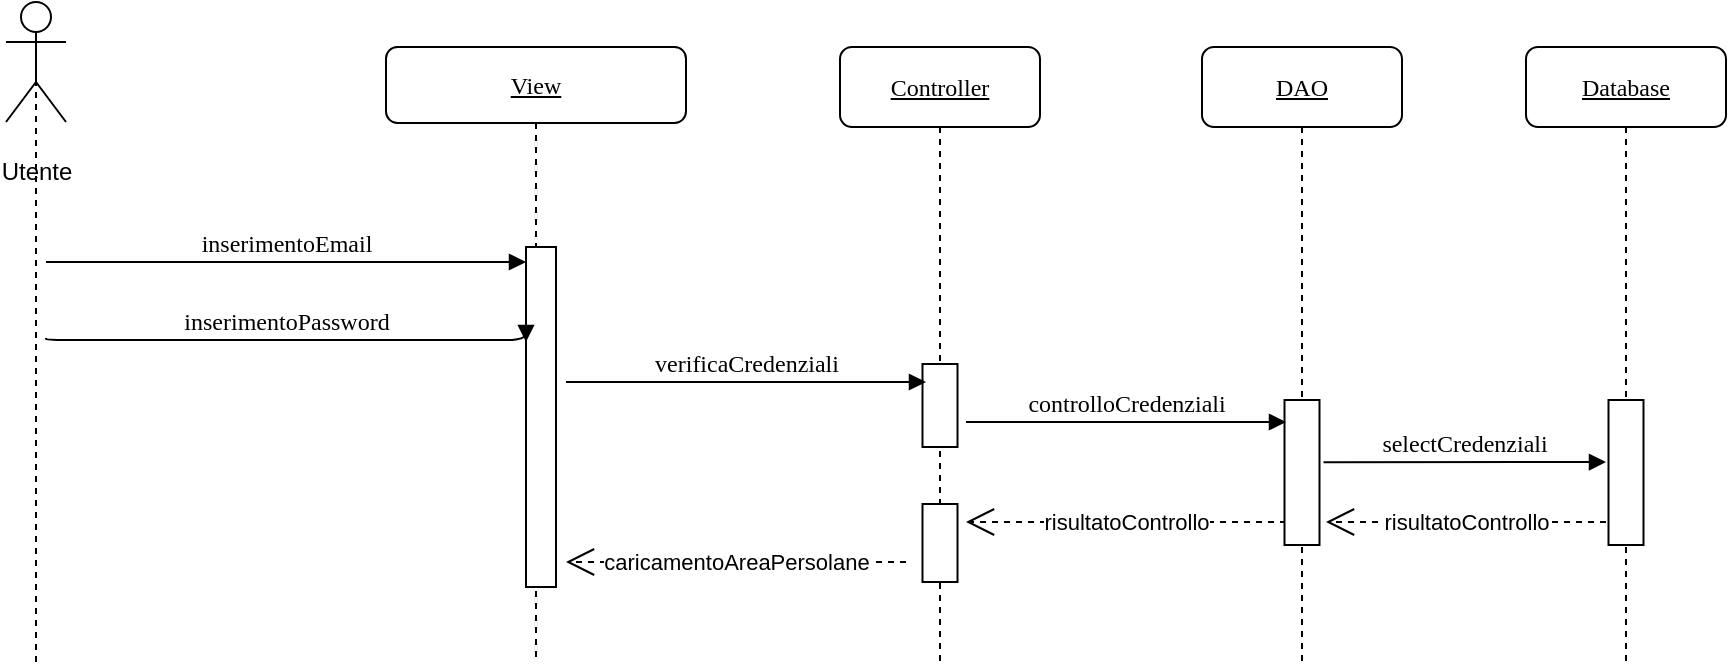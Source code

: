 <mxfile version="21.8.0" type="device">
  <diagram name="Page-1" id="13e1069c-82ec-6db2-03f1-153e76fe0fe0">
    <mxGraphModel dx="1358" dy="587" grid="1" gridSize="10" guides="1" tooltips="1" connect="1" arrows="1" fold="1" page="1" pageScale="1" pageWidth="1100" pageHeight="850" background="none" math="0" shadow="0">
      <root>
        <mxCell id="0" />
        <mxCell id="1" parent="0" />
        <mxCell id="7baba1c4bc27f4b0-2" value="&lt;u&gt;Controller&lt;/u&gt;" style="shape=umlLifeline;perimeter=lifelinePerimeter;whiteSpace=wrap;html=1;container=1;collapsible=0;recursiveResize=0;outlineConnect=0;rounded=1;shadow=0;comic=0;labelBackgroundColor=none;strokeWidth=1;fontFamily=Verdana;fontSize=12;align=center;" parent="1" vertex="1">
          <mxGeometry x="487" y="52.5" width="100" height="307.5" as="geometry" />
        </mxCell>
        <mxCell id="RgK95_hisoFLhIq8c-8G-178" value="" style="html=1;points=[];perimeter=orthogonalPerimeter;rounded=0;shadow=0;comic=0;labelBackgroundColor=none;strokeWidth=1;fontFamily=Verdana;fontSize=12;align=center;" parent="7baba1c4bc27f4b0-2" vertex="1">
          <mxGeometry x="41.25" y="158.5" width="17.5" height="41.5" as="geometry" />
        </mxCell>
        <mxCell id="tc6iRvROomnDnRy-mmxo-6" value="" style="html=1;points=[];perimeter=orthogonalPerimeter;rounded=0;shadow=0;comic=0;labelBackgroundColor=none;strokeWidth=1;fontFamily=Verdana;fontSize=12;align=center;" vertex="1" parent="7baba1c4bc27f4b0-2">
          <mxGeometry x="41.25" y="228.5" width="17.5" height="39" as="geometry" />
        </mxCell>
        <mxCell id="tc6iRvROomnDnRy-mmxo-7" value="risultatoControllo" style="endArrow=open;endSize=12;dashed=1;html=1;rounded=0;" edge="1" parent="7baba1c4bc27f4b0-2">
          <mxGeometry width="160" relative="1" as="geometry">
            <mxPoint x="223" y="237.5" as="sourcePoint" />
            <mxPoint x="63" y="237.5" as="targetPoint" />
          </mxGeometry>
        </mxCell>
        <mxCell id="7baba1c4bc27f4b0-8" value="&lt;u&gt;View&lt;/u&gt;" style="shape=umlLifeline;perimeter=lifelinePerimeter;whiteSpace=wrap;html=1;container=1;collapsible=0;recursiveResize=0;outlineConnect=0;rounded=1;shadow=0;comic=0;labelBackgroundColor=none;strokeWidth=1;fontFamily=Verdana;fontSize=12;align=center;size=38;" parent="1" vertex="1">
          <mxGeometry x="260" y="52.5" width="150" height="307.5" as="geometry" />
        </mxCell>
        <mxCell id="7baba1c4bc27f4b0-9" value="" style="html=1;points=[];perimeter=orthogonalPerimeter;rounded=0;shadow=0;comic=0;labelBackgroundColor=none;strokeWidth=1;fontFamily=Verdana;fontSize=12;align=center;" parent="7baba1c4bc27f4b0-8" vertex="1">
          <mxGeometry x="70" y="100" width="15" height="170" as="geometry" />
        </mxCell>
        <mxCell id="tc6iRvROomnDnRy-mmxo-1" value="verificaCredenziali" style="html=1;verticalAlign=bottom;endArrow=block;labelBackgroundColor=none;fontFamily=Verdana;fontSize=12;edgeStyle=elbowEdgeStyle;elbow=vertical;" edge="1" parent="7baba1c4bc27f4b0-8">
          <mxGeometry relative="1" as="geometry">
            <mxPoint x="90" y="167.5" as="sourcePoint" />
            <mxPoint x="270" y="167.5" as="targetPoint" />
          </mxGeometry>
        </mxCell>
        <mxCell id="tc6iRvROomnDnRy-mmxo-8" value="caricamentoAreaPersolane" style="endArrow=open;endSize=12;dashed=1;html=1;rounded=0;" edge="1" parent="7baba1c4bc27f4b0-8">
          <mxGeometry width="160" relative="1" as="geometry">
            <mxPoint x="260" y="257.5" as="sourcePoint" />
            <mxPoint x="90" y="257.5" as="targetPoint" />
          </mxGeometry>
        </mxCell>
        <mxCell id="BTWY4qvMuuYK0QyZnwEh-2" value="&lt;font style=&quot;font-size: 12px&quot;&gt;Utente&lt;/font&gt;" style="shape=umlActor;verticalLabelPosition=bottom;verticalAlign=top;html=1;outlineConnect=0;fontSize=24;" parent="1" vertex="1">
          <mxGeometry x="70" y="30" width="30" height="60" as="geometry" />
        </mxCell>
        <mxCell id="BTWY4qvMuuYK0QyZnwEh-9" value="inserimentoEmail" style="html=1;verticalAlign=bottom;endArrow=block;labelBackgroundColor=none;fontFamily=Verdana;fontSize=12;edgeStyle=elbowEdgeStyle;elbow=vertical;" parent="1" edge="1">
          <mxGeometry relative="1" as="geometry">
            <mxPoint x="90" y="160" as="sourcePoint" />
            <mxPoint x="330" y="160" as="targetPoint" />
          </mxGeometry>
        </mxCell>
        <mxCell id="BTWY4qvMuuYK0QyZnwEh-4" value="" style="endArrow=none;dashed=1;html=1;rounded=0;fontSize=24;entryX=0.5;entryY=0.5;entryDx=0;entryDy=0;entryPerimeter=0;" parent="1" target="BTWY4qvMuuYK0QyZnwEh-2" edge="1">
          <mxGeometry width="50" height="50" relative="1" as="geometry">
            <mxPoint x="85" y="360" as="sourcePoint" />
            <mxPoint x="84" y="132.5" as="targetPoint" />
          </mxGeometry>
        </mxCell>
        <mxCell id="RgK95_hisoFLhIq8c-8G-1" value="inserimentoPassword" style="html=1;verticalAlign=bottom;endArrow=block;labelBackgroundColor=none;fontFamily=Verdana;fontSize=12;edgeStyle=elbowEdgeStyle;elbow=vertical;" parent="1" edge="1">
          <mxGeometry relative="1" as="geometry">
            <mxPoint x="90" y="198" as="sourcePoint" />
            <mxPoint x="330" y="200" as="targetPoint" />
          </mxGeometry>
        </mxCell>
        <mxCell id="RgK95_hisoFLhIq8c-8G-71" value="&lt;u&gt;Database&lt;/u&gt;" style="shape=umlLifeline;perimeter=lifelinePerimeter;whiteSpace=wrap;html=1;container=1;collapsible=0;recursiveResize=0;outlineConnect=0;rounded=1;shadow=0;comic=0;labelBackgroundColor=none;strokeWidth=1;fontFamily=Verdana;fontSize=12;align=center;" parent="1" vertex="1">
          <mxGeometry x="830" y="52.5" width="100" height="307.5" as="geometry" />
        </mxCell>
        <mxCell id="tc6iRvROomnDnRy-mmxo-3" value="" style="html=1;points=[];perimeter=orthogonalPerimeter;rounded=0;shadow=0;comic=0;labelBackgroundColor=none;strokeWidth=1;fontFamily=Verdana;fontSize=12;align=center;" vertex="1" parent="RgK95_hisoFLhIq8c-8G-71">
          <mxGeometry x="41.25" y="176.5" width="17.5" height="72.5" as="geometry" />
        </mxCell>
        <mxCell id="BTWY4qvMuuYK0QyZnwEh-21" value="&lt;u&gt;DAO&lt;/u&gt;" style="shape=umlLifeline;perimeter=lifelinePerimeter;whiteSpace=wrap;html=1;container=1;collapsible=0;recursiveResize=0;outlineConnect=0;rounded=1;shadow=0;comic=0;labelBackgroundColor=none;strokeWidth=1;fontFamily=Verdana;fontSize=12;align=center;" parent="1" vertex="1">
          <mxGeometry x="668" y="52.5" width="100" height="307.5" as="geometry" />
        </mxCell>
        <mxCell id="BTWY4qvMuuYK0QyZnwEh-22" value="" style="html=1;points=[];perimeter=orthogonalPerimeter;rounded=0;shadow=0;comic=0;labelBackgroundColor=none;strokeWidth=1;fontFamily=Verdana;fontSize=12;align=center;" parent="BTWY4qvMuuYK0QyZnwEh-21" vertex="1">
          <mxGeometry x="41.25" y="176.5" width="17.5" height="72.5" as="geometry" />
        </mxCell>
        <mxCell id="tc6iRvROomnDnRy-mmxo-4" value="selectCredenziali" style="html=1;verticalAlign=bottom;endArrow=block;labelBackgroundColor=none;fontFamily=Verdana;fontSize=12;edgeStyle=elbowEdgeStyle;elbow=vertical;" edge="1" parent="BTWY4qvMuuYK0QyZnwEh-21">
          <mxGeometry relative="1" as="geometry">
            <mxPoint x="60.75" y="207.66" as="sourcePoint" />
            <mxPoint x="202" y="207.5" as="targetPoint" />
          </mxGeometry>
        </mxCell>
        <mxCell id="tc6iRvROomnDnRy-mmxo-5" value="risultatoControllo" style="endArrow=open;endSize=12;dashed=1;html=1;rounded=0;" edge="1" parent="BTWY4qvMuuYK0QyZnwEh-21">
          <mxGeometry width="160" relative="1" as="geometry">
            <mxPoint x="202" y="237.5" as="sourcePoint" />
            <mxPoint x="62" y="237.5" as="targetPoint" />
          </mxGeometry>
        </mxCell>
        <mxCell id="tc6iRvROomnDnRy-mmxo-2" value="controlloCredenziali" style="html=1;verticalAlign=bottom;endArrow=block;labelBackgroundColor=none;fontFamily=Verdana;fontSize=12;edgeStyle=elbowEdgeStyle;elbow=vertical;" edge="1" parent="1">
          <mxGeometry relative="1" as="geometry">
            <mxPoint x="550" y="240" as="sourcePoint" />
            <mxPoint x="710" y="240" as="targetPoint" />
          </mxGeometry>
        </mxCell>
      </root>
    </mxGraphModel>
  </diagram>
</mxfile>
